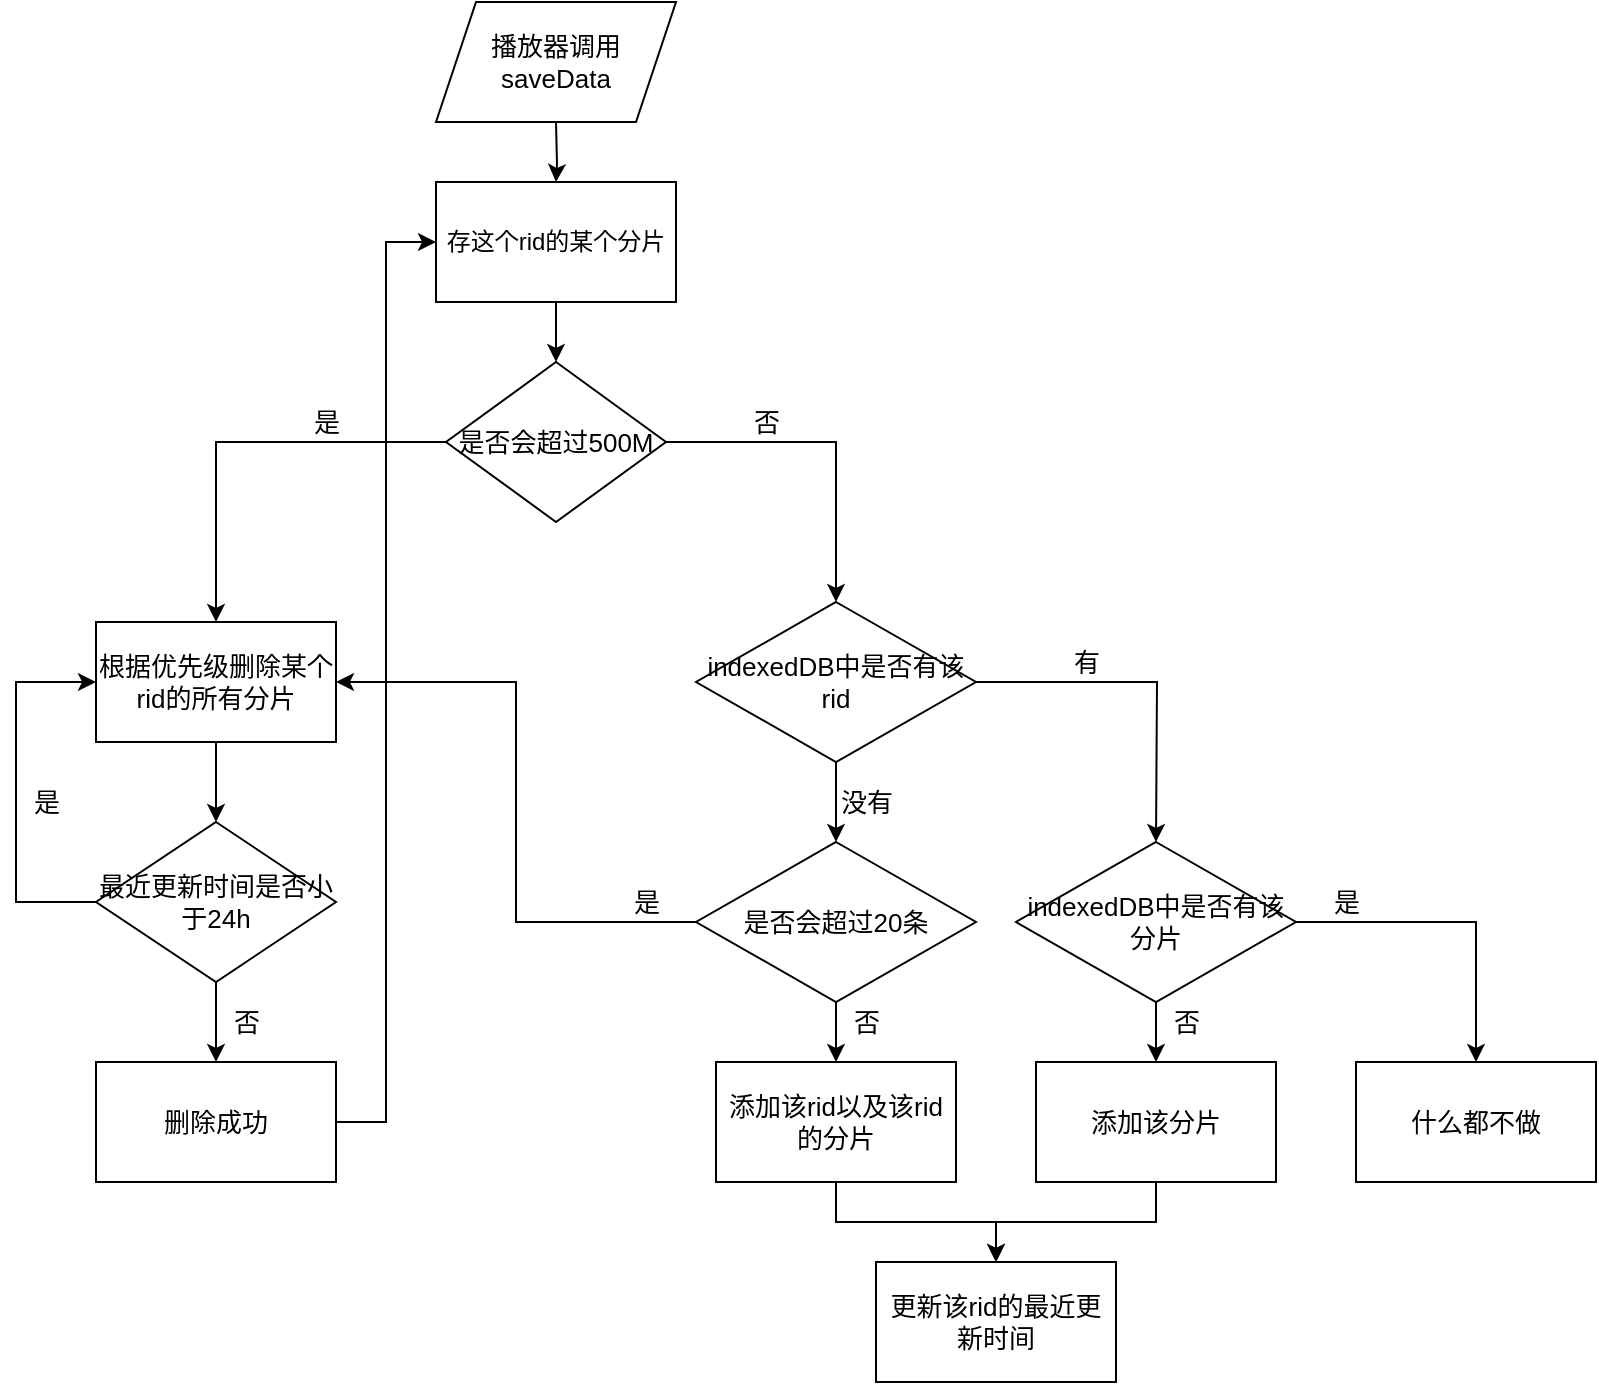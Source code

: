 <mxfile version="16.0.0" type="github"><diagram id="hXbm4XWrcCCjlMyV32ko" name="Page-1"><mxGraphModel dx="1426" dy="794" grid="1" gridSize="10" guides="1" tooltips="1" connect="1" arrows="1" fold="1" page="1" pageScale="1" pageWidth="827" pageHeight="1169" math="0" shadow="0"><root><mxCell id="0"/><mxCell id="1" parent="0"/><mxCell id="Xh5PDyjPkny6ar11XL-s-3" value="" style="edgeStyle=orthogonalEdgeStyle;rounded=0;orthogonalLoop=1;jettySize=auto;html=1;" edge="1" parent="1" target="Xh5PDyjPkny6ar11XL-s-2"><mxGeometry relative="1" as="geometry"><mxPoint x="290" y="110" as="sourcePoint"/></mxGeometry></mxCell><mxCell id="Xh5PDyjPkny6ar11XL-s-8" style="edgeStyle=orthogonalEdgeStyle;rounded=0;orthogonalLoop=1;jettySize=auto;html=1;exitX=0.5;exitY=1;exitDx=0;exitDy=0;entryX=0.5;entryY=0;entryDx=0;entryDy=0;fontSize=13;" edge="1" parent="1" source="Xh5PDyjPkny6ar11XL-s-2" target="Xh5PDyjPkny6ar11XL-s-7"><mxGeometry relative="1" as="geometry"/></mxCell><mxCell id="Xh5PDyjPkny6ar11XL-s-2" value="存这个rid的某个分片" style="whiteSpace=wrap;html=1;rounded=0;" vertex="1" parent="1"><mxGeometry x="230" y="140" width="120" height="60" as="geometry"/></mxCell><mxCell id="Xh5PDyjPkny6ar11XL-s-6" value="&lt;font style=&quot;font-size: 13px&quot;&gt;播放器调用saveData&lt;/font&gt;" style="shape=parallelogram;perimeter=parallelogramPerimeter;whiteSpace=wrap;html=1;fixedSize=1;rounded=0;fontSize=5;" vertex="1" parent="1"><mxGeometry x="230" y="50" width="120" height="60" as="geometry"/></mxCell><mxCell id="Xh5PDyjPkny6ar11XL-s-10" style="edgeStyle=orthogonalEdgeStyle;rounded=0;orthogonalLoop=1;jettySize=auto;html=1;exitX=0;exitY=0.5;exitDx=0;exitDy=0;fontSize=13;" edge="1" parent="1" source="Xh5PDyjPkny6ar11XL-s-7" target="Xh5PDyjPkny6ar11XL-s-9"><mxGeometry relative="1" as="geometry"/></mxCell><mxCell id="Xh5PDyjPkny6ar11XL-s-21" style="edgeStyle=orthogonalEdgeStyle;rounded=0;orthogonalLoop=1;jettySize=auto;html=1;entryX=0.5;entryY=0;entryDx=0;entryDy=0;fontSize=13;" edge="1" parent="1" source="Xh5PDyjPkny6ar11XL-s-7" target="Xh5PDyjPkny6ar11XL-s-20"><mxGeometry relative="1" as="geometry"/></mxCell><mxCell id="Xh5PDyjPkny6ar11XL-s-7" value="是否会超过500M" style="rhombus;whiteSpace=wrap;html=1;rounded=0;fontSize=13;" vertex="1" parent="1"><mxGeometry x="235" y="230" width="110" height="80" as="geometry"/></mxCell><mxCell id="Xh5PDyjPkny6ar11XL-s-13" style="edgeStyle=orthogonalEdgeStyle;rounded=0;orthogonalLoop=1;jettySize=auto;html=1;exitX=0.5;exitY=1;exitDx=0;exitDy=0;fontSize=13;" edge="1" parent="1" source="Xh5PDyjPkny6ar11XL-s-9" target="Xh5PDyjPkny6ar11XL-s-12"><mxGeometry relative="1" as="geometry"/></mxCell><mxCell id="Xh5PDyjPkny6ar11XL-s-9" value="根据优先级删除某个rid的所有分片" style="rounded=0;whiteSpace=wrap;html=1;fontSize=13;" vertex="1" parent="1"><mxGeometry x="60" y="360" width="120" height="60" as="geometry"/></mxCell><mxCell id="Xh5PDyjPkny6ar11XL-s-11" value="是" style="text;html=1;align=center;verticalAlign=middle;resizable=0;points=[];autosize=1;strokeColor=none;fillColor=none;fontSize=13;" vertex="1" parent="1"><mxGeometry x="160" y="250" width="30" height="20" as="geometry"/></mxCell><mxCell id="Xh5PDyjPkny6ar11XL-s-14" style="edgeStyle=orthogonalEdgeStyle;rounded=0;orthogonalLoop=1;jettySize=auto;html=1;exitX=0;exitY=0.5;exitDx=0;exitDy=0;entryX=0;entryY=0.5;entryDx=0;entryDy=0;fontSize=13;" edge="1" parent="1" source="Xh5PDyjPkny6ar11XL-s-12" target="Xh5PDyjPkny6ar11XL-s-9"><mxGeometry relative="1" as="geometry"><Array as="points"><mxPoint x="20" y="500"/><mxPoint x="20" y="390"/></Array></mxGeometry></mxCell><mxCell id="Xh5PDyjPkny6ar11XL-s-17" style="edgeStyle=orthogonalEdgeStyle;rounded=0;orthogonalLoop=1;jettySize=auto;html=1;exitX=0.5;exitY=1;exitDx=0;exitDy=0;entryX=0.5;entryY=0;entryDx=0;entryDy=0;fontSize=13;" edge="1" parent="1" source="Xh5PDyjPkny6ar11XL-s-12" target="Xh5PDyjPkny6ar11XL-s-16"><mxGeometry relative="1" as="geometry"/></mxCell><mxCell id="Xh5PDyjPkny6ar11XL-s-12" value="最近更新时间是否小于24h" style="rhombus;whiteSpace=wrap;html=1;rounded=0;fontSize=13;" vertex="1" parent="1"><mxGeometry x="60" y="460" width="120" height="80" as="geometry"/></mxCell><mxCell id="Xh5PDyjPkny6ar11XL-s-15" value="是" style="text;html=1;align=center;verticalAlign=middle;resizable=0;points=[];autosize=1;strokeColor=none;fillColor=none;fontSize=13;" vertex="1" parent="1"><mxGeometry x="20" y="440" width="30" height="20" as="geometry"/></mxCell><mxCell id="Xh5PDyjPkny6ar11XL-s-42" style="edgeStyle=orthogonalEdgeStyle;rounded=0;orthogonalLoop=1;jettySize=auto;html=1;entryX=0;entryY=0.5;entryDx=0;entryDy=0;fontSize=13;" edge="1" parent="1" source="Xh5PDyjPkny6ar11XL-s-16" target="Xh5PDyjPkny6ar11XL-s-2"><mxGeometry relative="1" as="geometry"/></mxCell><mxCell id="Xh5PDyjPkny6ar11XL-s-16" value="删除成功" style="whiteSpace=wrap;html=1;rounded=0;fontSize=13;" vertex="1" parent="1"><mxGeometry x="60" y="580" width="120" height="60" as="geometry"/></mxCell><mxCell id="Xh5PDyjPkny6ar11XL-s-18" value="否" style="text;html=1;align=center;verticalAlign=middle;resizable=0;points=[];autosize=1;strokeColor=none;fillColor=none;fontSize=13;" vertex="1" parent="1"><mxGeometry x="120" y="550" width="30" height="20" as="geometry"/></mxCell><mxCell id="Xh5PDyjPkny6ar11XL-s-24" style="edgeStyle=orthogonalEdgeStyle;rounded=0;orthogonalLoop=1;jettySize=auto;html=1;entryX=0.5;entryY=0;entryDx=0;entryDy=0;fontSize=13;" edge="1" parent="1" source="Xh5PDyjPkny6ar11XL-s-20"><mxGeometry relative="1" as="geometry"><mxPoint x="430" y="470" as="targetPoint"/></mxGeometry></mxCell><mxCell id="Xh5PDyjPkny6ar11XL-s-27" style="edgeStyle=orthogonalEdgeStyle;rounded=0;orthogonalLoop=1;jettySize=auto;html=1;entryX=0.5;entryY=0;entryDx=0;entryDy=0;fontSize=13;" edge="1" parent="1" source="Xh5PDyjPkny6ar11XL-s-20"><mxGeometry relative="1" as="geometry"><mxPoint x="590" y="470" as="targetPoint"/></mxGeometry></mxCell><mxCell id="Xh5PDyjPkny6ar11XL-s-20" value="&lt;span&gt;indexedDB中是否有该rid&lt;/span&gt;" style="rhombus;whiteSpace=wrap;html=1;rounded=0;fontSize=13;" vertex="1" parent="1"><mxGeometry x="360" y="350" width="140" height="80" as="geometry"/></mxCell><mxCell id="Xh5PDyjPkny6ar11XL-s-22" value="否" style="text;html=1;align=center;verticalAlign=middle;resizable=0;points=[];autosize=1;strokeColor=none;fillColor=none;fontSize=13;" vertex="1" parent="1"><mxGeometry x="380" y="250" width="30" height="20" as="geometry"/></mxCell><mxCell id="Xh5PDyjPkny6ar11XL-s-25" value="没有" style="text;html=1;align=center;verticalAlign=middle;resizable=0;points=[];autosize=1;strokeColor=none;fillColor=none;fontSize=13;" vertex="1" parent="1"><mxGeometry x="425" y="440" width="40" height="20" as="geometry"/></mxCell><mxCell id="Xh5PDyjPkny6ar11XL-s-28" value="有" style="text;html=1;align=center;verticalAlign=middle;resizable=0;points=[];autosize=1;strokeColor=none;fillColor=none;fontSize=13;" vertex="1" parent="1"><mxGeometry x="540" y="370" width="30" height="20" as="geometry"/></mxCell><mxCell id="Xh5PDyjPkny6ar11XL-s-31" style="edgeStyle=orthogonalEdgeStyle;rounded=0;orthogonalLoop=1;jettySize=auto;html=1;entryX=0.5;entryY=0;entryDx=0;entryDy=0;fontSize=13;" edge="1" parent="1" source="Xh5PDyjPkny6ar11XL-s-29" target="Xh5PDyjPkny6ar11XL-s-30"><mxGeometry relative="1" as="geometry"/></mxCell><mxCell id="Xh5PDyjPkny6ar11XL-s-44" style="edgeStyle=orthogonalEdgeStyle;rounded=0;orthogonalLoop=1;jettySize=auto;html=1;entryX=1;entryY=0.5;entryDx=0;entryDy=0;fontSize=13;" edge="1" parent="1" source="Xh5PDyjPkny6ar11XL-s-29" target="Xh5PDyjPkny6ar11XL-s-9"><mxGeometry relative="1" as="geometry"/></mxCell><mxCell id="Xh5PDyjPkny6ar11XL-s-29" value="是否会超过20条" style="rhombus;whiteSpace=wrap;html=1;rounded=0;fontSize=13;" vertex="1" parent="1"><mxGeometry x="360" y="470" width="140" height="80" as="geometry"/></mxCell><mxCell id="Xh5PDyjPkny6ar11XL-s-48" style="edgeStyle=orthogonalEdgeStyle;rounded=0;orthogonalLoop=1;jettySize=auto;html=1;entryX=0.5;entryY=0;entryDx=0;entryDy=0;fontSize=13;" edge="1" parent="1" source="Xh5PDyjPkny6ar11XL-s-30" target="Xh5PDyjPkny6ar11XL-s-47"><mxGeometry relative="1" as="geometry"/></mxCell><mxCell id="Xh5PDyjPkny6ar11XL-s-30" value="添加该rid以及该rid的分片" style="whiteSpace=wrap;html=1;rounded=0;fontSize=13;" vertex="1" parent="1"><mxGeometry x="370" y="580" width="120" height="60" as="geometry"/></mxCell><mxCell id="Xh5PDyjPkny6ar11XL-s-32" value="否" style="text;html=1;align=center;verticalAlign=middle;resizable=0;points=[];autosize=1;strokeColor=none;fillColor=none;fontSize=13;" vertex="1" parent="1"><mxGeometry x="430" y="550" width="30" height="20" as="geometry"/></mxCell><mxCell id="Xh5PDyjPkny6ar11XL-s-35" style="edgeStyle=orthogonalEdgeStyle;rounded=0;orthogonalLoop=1;jettySize=auto;html=1;entryX=0.5;entryY=0;entryDx=0;entryDy=0;fontSize=13;" edge="1" parent="1" source="Xh5PDyjPkny6ar11XL-s-33" target="Xh5PDyjPkny6ar11XL-s-34"><mxGeometry relative="1" as="geometry"/></mxCell><mxCell id="Xh5PDyjPkny6ar11XL-s-38" style="edgeStyle=orthogonalEdgeStyle;rounded=0;orthogonalLoop=1;jettySize=auto;html=1;entryX=0.5;entryY=0;entryDx=0;entryDy=0;fontSize=13;" edge="1" parent="1" source="Xh5PDyjPkny6ar11XL-s-33" target="Xh5PDyjPkny6ar11XL-s-37"><mxGeometry relative="1" as="geometry"/></mxCell><mxCell id="Xh5PDyjPkny6ar11XL-s-33" value="&lt;span&gt;indexedDB中是否有该分片&lt;/span&gt;" style="rhombus;whiteSpace=wrap;html=1;rounded=0;fontSize=13;" vertex="1" parent="1"><mxGeometry x="520" y="470" width="140" height="80" as="geometry"/></mxCell><mxCell id="Xh5PDyjPkny6ar11XL-s-50" style="edgeStyle=orthogonalEdgeStyle;rounded=0;orthogonalLoop=1;jettySize=auto;html=1;entryX=0.5;entryY=0;entryDx=0;entryDy=0;fontSize=13;" edge="1" parent="1" source="Xh5PDyjPkny6ar11XL-s-34" target="Xh5PDyjPkny6ar11XL-s-47"><mxGeometry relative="1" as="geometry"/></mxCell><mxCell id="Xh5PDyjPkny6ar11XL-s-34" value="添加该分片" style="whiteSpace=wrap;html=1;rounded=0;fontSize=13;" vertex="1" parent="1"><mxGeometry x="530" y="580" width="120" height="60" as="geometry"/></mxCell><mxCell id="Xh5PDyjPkny6ar11XL-s-36" value="否" style="text;html=1;align=center;verticalAlign=middle;resizable=0;points=[];autosize=1;strokeColor=none;fillColor=none;fontSize=13;" vertex="1" parent="1"><mxGeometry x="590" y="550" width="30" height="20" as="geometry"/></mxCell><mxCell id="Xh5PDyjPkny6ar11XL-s-37" value="什么都不做" style="whiteSpace=wrap;html=1;rounded=0;fontSize=13;" vertex="1" parent="1"><mxGeometry x="690" y="580" width="120" height="60" as="geometry"/></mxCell><mxCell id="Xh5PDyjPkny6ar11XL-s-39" value="是" style="text;html=1;align=center;verticalAlign=middle;resizable=0;points=[];autosize=1;strokeColor=none;fillColor=none;fontSize=13;" vertex="1" parent="1"><mxGeometry x="670" y="490" width="30" height="20" as="geometry"/></mxCell><mxCell id="Xh5PDyjPkny6ar11XL-s-45" value="是" style="text;html=1;align=center;verticalAlign=middle;resizable=0;points=[];autosize=1;strokeColor=none;fillColor=none;fontSize=13;" vertex="1" parent="1"><mxGeometry x="320" y="490" width="30" height="20" as="geometry"/></mxCell><mxCell id="Xh5PDyjPkny6ar11XL-s-47" value="更新该rid的最近更新时间" style="whiteSpace=wrap;html=1;rounded=0;fontSize=13;" vertex="1" parent="1"><mxGeometry x="450" y="680" width="120" height="60" as="geometry"/></mxCell></root></mxGraphModel></diagram></mxfile>